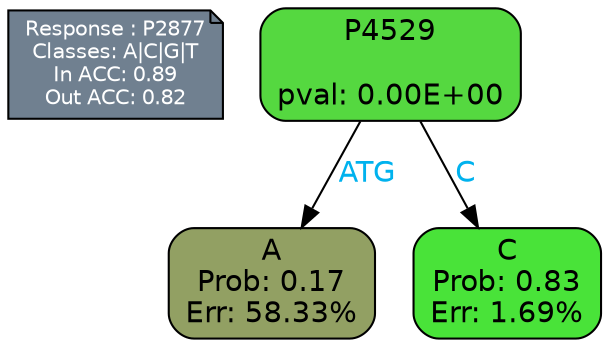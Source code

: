 digraph Tree {
node [shape=box, style="filled, rounded", color="black", fontname=helvetica] ;
graph [ranksep=equally, splines=polylines, bgcolor=transparent, dpi=600] ;
edge [fontname=helvetica] ;
LEGEND [label="Response : P2877
Classes: A|C|G|T
In ACC: 0.89
Out ACC: 0.82
",shape=note,align=left,style=filled,fillcolor="slategray",fontcolor="white",fontsize=10];1 [label="P4529

pval: 0.00E+00", fillcolor="#55d840"] ;
2 [label="A
Prob: 0.17
Err: 58.33%", fillcolor="#92a063"] ;
3 [label="C
Prob: 0.83
Err: 1.69%", fillcolor="#49e339"] ;
1 -> 2 [label="ATG",fontcolor=deepskyblue2] ;
1 -> 3 [label="C",fontcolor=deepskyblue2] ;
{rank = same; 2;3;}{rank = same; LEGEND;1;}}